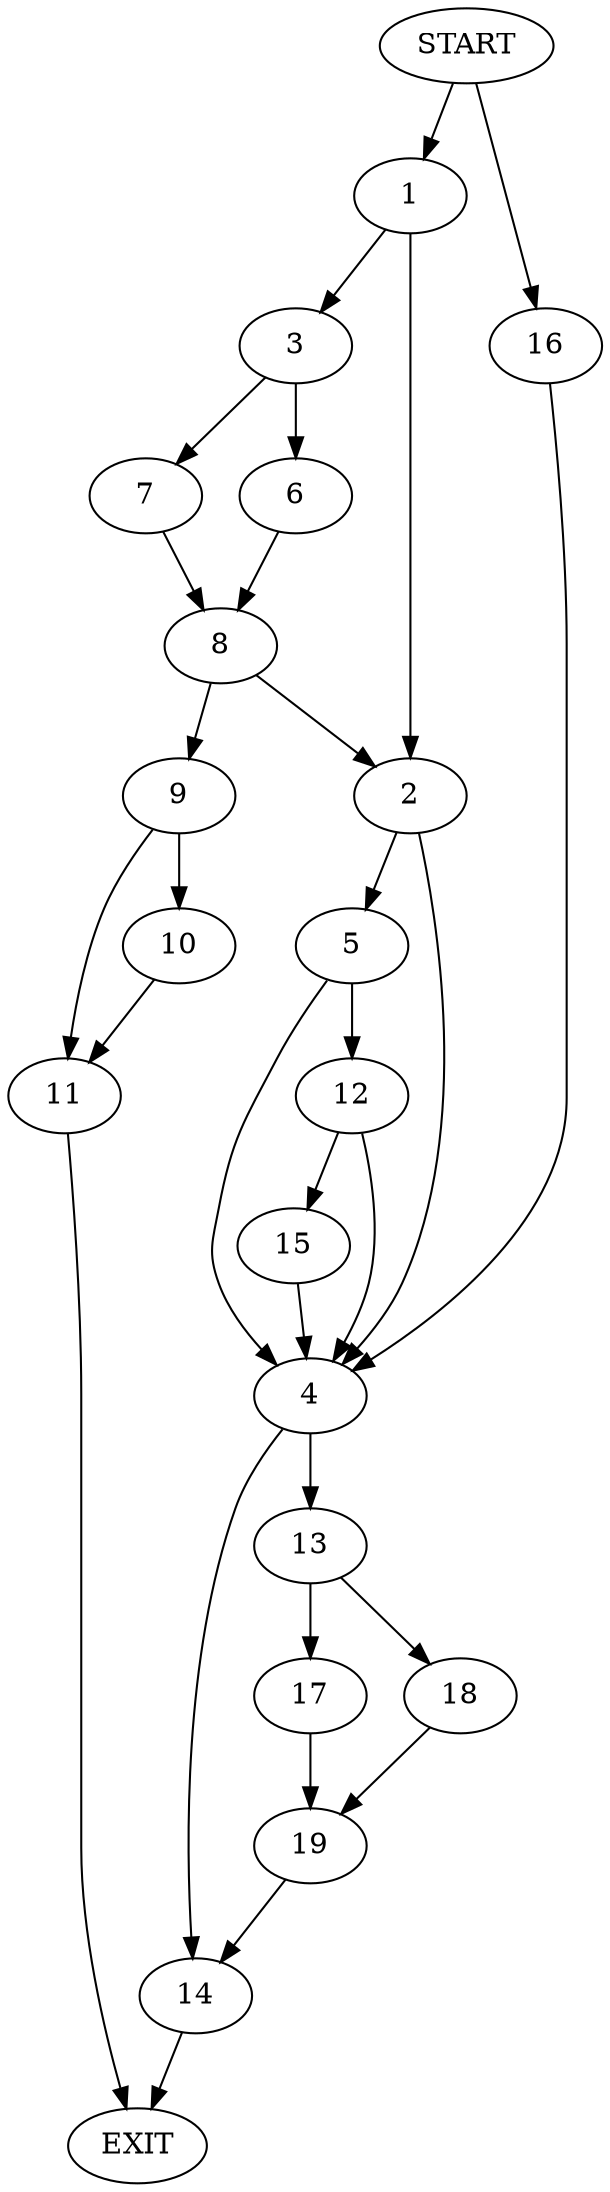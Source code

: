digraph {
0 [label="START"]
20 [label="EXIT"]
0 -> 1
1 -> 2
1 -> 3
2 -> 4
2 -> 5
3 -> 6
3 -> 7
7 -> 8
6 -> 8
8 -> 2
8 -> 9
9 -> 10
9 -> 11
5 -> 4
5 -> 12
4 -> 13
4 -> 14
12 -> 4
12 -> 15
15 -> 4
0 -> 16
16 -> 4
13 -> 17
13 -> 18
14 -> 20
17 -> 19
18 -> 19
19 -> 14
10 -> 11
11 -> 20
}
